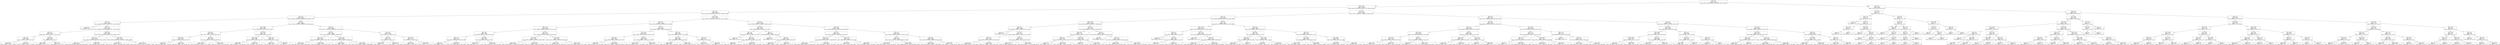 digraph Tree {
node [shape=box] ;
0 [label="X[1] <= 0.5\ngini = 0.767\nsamples = 11105385\nvalue = [3314269, 5203193, 2016, 5143357, 28483, 1815713, 2062118]"] ;
1 [label="X[10] <= 231.5\ngini = 0.766\nsamples = 11059081\nvalue = [3243119, 5203193, 2000, 5143244, 27720, 1814326, 2062082]"] ;
0 -> 1 [labeldistance=2.5, labelangle=45, headlabel="True"] ;
2 [label="X[9] <= 2.5\ngini = 0.769\nsamples = 9110983\nvalue = [2540346, 4092312, 1689, 4347250, 22301, 1609090, 1802863]"] ;
1 -> 2 ;
3 [label="X[0] <= 0.5\ngini = 0.765\nsamples = 5973895\nvalue = [1613433, 2604892, 427, 2987998, 20488, 1450908, 774837]"] ;
2 -> 3 ;
4 [label="X[8] <= 1.5\ngini = 0.779\nsamples = 3635846\nvalue = [1415596, 805326, 417, 1693342, 17127, 1159702, 662326]"] ;
3 -> 4 ;
5 [label="gini = 0.0\nsamples = 643165\nvalue = [1017210, 0, 0, 0, 0, 0, 0]"] ;
4 -> 5 ;
6 [label="X[9] <= 0.5\ngini = 0.757\nsamples = 2992681\nvalue = [398386, 805326, 417, 1693342, 17127, 1159702, 662326]"] ;
4 -> 6 ;
7 [label="X[8] <= 2.5\ngini = 0.718\nsamples = 437281\nvalue = [88833, 134177, 69, 252677, 0, 3210, 212612]"] ;
6 -> 7 ;
8 [label="X[5] <= 0.5\ngini = 0.646\nsamples = 379250\nvalue = [0, 134177, 0, 252677, 0, 0, 212612]"] ;
7 -> 8 ;
9 [label="gini = 0.591\nsamples = 57613\nvalue = [0, 10601, 0, 35720, 0, 0, 44934]"] ;
8 -> 9 ;
10 [label="gini = 0.65\nsamples = 321637\nvalue = [0, 123576, 0, 216957, 0, 0, 167678]"] ;
8 -> 10 ;
11 [label="X[4] <= 10.5\ngini = 0.069\nsamples = 58031\nvalue = [88833, 0, 69, 0, 0, 3210, 0]"] ;
7 -> 11 ;
12 [label="gini = 0.038\nsamples = 36509\nvalue = [56954, 0, 64, 0, 0, 1075, 0]"] ;
11 -> 12 ;
13 [label="gini = 0.118\nsamples = 21522\nvalue = [31879, 0, 5, 0, 0, 2135, 0]"] ;
11 -> 13 ;
14 [label="X[10] <= 29.5\ngini = 0.746\nsamples = 2555400\nvalue = [309553, 671149, 348, 1440665, 17127, 1156492, 449714]"] ;
6 -> 14 ;
15 [label="X[5] <= 2.5\ngini = 0.742\nsamples = 422358\nvalue = [59194, 65566, 185, 205131, 3306, 235626, 100356]"] ;
14 -> 15 ;
16 [label="gini = 0.74\nsamples = 415505\nvalue = [57610, 64606, 185, 201929, 3306, 235530, 95267]"] ;
15 -> 16 ;
17 [label="gini = 0.669\nsamples = 6853\nvalue = [1584, 960, 0, 3202, 0, 96, 5089]"] ;
15 -> 17 ;
18 [label="X[10] <= 95.5\ngini = 0.743\nsamples = 2133042\nvalue = [250359, 605583, 163, 1235534, 13821, 920866, 349358]"] ;
14 -> 18 ;
19 [label="gini = 0.731\nsamples = 1100766\nvalue = [127787, 311369, 85, 703977, 5942, 420675, 171864]"] ;
18 -> 19 ;
20 [label="gini = 0.751\nsamples = 1032276\nvalue = [122572, 294214, 78, 531557, 7879, 500191, 177494]"] ;
18 -> 20 ;
21 [label="X[5] <= 0.5\ngini = 0.631\nsamples = 2338049\nvalue = [197837, 1799566, 10, 1294656, 3361, 291206, 112511]"] ;
3 -> 21 ;
22 [label="X[2] <= 133.5\ngini = 0.666\nsamples = 179611\nvalue = [8058, 85451, 0, 132573, 98, 41047, 16591]"] ;
21 -> 22 ;
23 [label="X[4] <= 2.5\ngini = 0.665\nsamples = 170458\nvalue = [7631, 77770, 0, 128012, 92, 39860, 16031]"] ;
22 -> 23 ;
24 [label="X[7] <= 125.5\ngini = 0.619\nsamples = 32027\nvalue = [874, 22151, 0, 20814, 22, 6261, 204]"] ;
23 -> 24 ;
25 [label="gini = 0.56\nsamples = 9333\nvalue = [221, 8309, 0, 4937, 2, 1180, 26]"] ;
24 -> 25 ;
26 [label="gini = 0.63\nsamples = 22694\nvalue = [653, 13842, 0, 15877, 20, 5081, 178]"] ;
24 -> 26 ;
27 [label="X[0] <= 1.5\ngini = 0.666\nsamples = 138431\nvalue = [6757, 55619, 0, 107198, 70, 33599, 15827]"] ;
23 -> 27 ;
28 [label="gini = 0.654\nsamples = 125968\nvalue = [5245, 43435, 0, 102480, 27, 32725, 15366]"] ;
27 -> 28 ;
29 [label="gini = 0.556\nsamples = 12463\nvalue = [1512, 12184, 0, 4718, 43, 874, 461]"] ;
27 -> 29 ;
30 [label="X[2] <= 135.5\ngini = 0.607\nsamples = 9153\nvalue = [427, 7681, 0, 4561, 6, 1187, 560]"] ;
22 -> 30 ;
31 [label="X[2] <= 134.5\ngini = 0.636\nsamples = 6598\nvalue = [328, 5027, 0, 3509, 5, 1011, 466]"] ;
30 -> 31 ;
32 [label="gini = 0.644\nsamples = 3505\nvalue = [183, 2662, 0, 1799, 5, 594, 256]"] ;
31 -> 32 ;
33 [label="gini = 0.627\nsamples = 3093\nvalue = [145, 2365, 0, 1710, 0, 417, 210]"] ;
31 -> 33 ;
34 [label="X[8] <= 2.5\ngini = 0.506\nsamples = 2555\nvalue = [99, 2654, 0, 1052, 1, 176, 94]"] ;
30 -> 34 ;
35 [label="gini = 0.49\nsamples = 2508\nvalue = [31, 2654, 0, 1052, 0, 175, 94]"] ;
34 -> 35 ;
36 [label="gini = 0.056\nsamples = 47\nvalue = [68, 0, 0, 0, 1, 1, 0]"] ;
34 -> 36 ;
37 [label="X[8] <= 2.5\ngini = 0.623\nsamples = 2158438\nvalue = [189779, 1714115, 10, 1162083, 3263, 250159, 95920]"] ;
21 -> 37 ;
38 [label="X[4] <= 3.5\ngini = 0.585\nsamples = 2049486\nvalue = [21998, 1714115, 0, 1162083, 0, 248908, 95920]"] ;
37 -> 38 ;
39 [label="X[2] <= 124.5\ngini = 0.516\nsamples = 470218\nvalue = [3984, 463815, 0, 223563, 0, 43922, 7806]"] ;
38 -> 39 ;
40 [label="gini = 0.579\nsamples = 145189\nvalue = [808, 117197, 0, 89789, 0, 18079, 3555]"] ;
39 -> 40 ;
41 [label="gini = 0.474\nsamples = 325029\nvalue = [3176, 346618, 0, 133774, 0, 25843, 4251]"] ;
39 -> 41 ;
42 [label="X[10] <= 18.5\ngini = 0.601\nsamples = 1579268\nvalue = [18014, 1250300, 0, 938520, 0, 204986, 88114]"] ;
38 -> 42 ;
43 [label="gini = 0.567\nsamples = 148036\nvalue = [1866, 135975, 0, 69256, 0, 19177, 7726]"] ;
42 -> 43 ;
44 [label="gini = 0.603\nsamples = 1431232\nvalue = [16148, 1114325, 0, 869264, 0, 185809, 80388]"] ;
42 -> 44 ;
45 [label="X[3] <= 72.5\ngini = 0.051\nsamples = 108952\nvalue = [167781, 0, 10, 0, 3263, 1251, 0]"] ;
37 -> 45 ;
46 [label="X[9] <= 1.5\ngini = 0.016\nsamples = 65781\nvalue = [103114, 0, 3, 0, 564, 275, 0]"] ;
45 -> 46 ;
47 [label="gini = 0.008\nsamples = 42079\nvalue = [66239, 0, 2, 0, 183, 70, 0]"] ;
46 -> 47 ;
48 [label="gini = 0.031\nsamples = 23702\nvalue = [36875, 0, 1, 0, 381, 205, 0]"] ;
46 -> 48 ;
49 [label="X[10] <= 59.5\ngini = 0.103\nsamples = 43171\nvalue = [64667, 0, 7, 0, 2699, 976, 0]"] ;
45 -> 49 ;
50 [label="gini = 0.044\nsamples = 40648\nvalue = [62920, 0, 7, 0, 928, 489, 0]"] ;
49 -> 50 ;
51 [label="gini = 0.599\nsamples = 2523\nvalue = [1747, 0, 0, 0, 1771, 487, 0]"] ;
49 -> 51 ;
52 [label="X[2] <= 126.5\ngini = 0.756\nsamples = 3137088\nvalue = [926913, 1487420, 1262, 1359252, 1813, 158182, 1028026]"] ;
2 -> 52 ;
53 [label="X[0] <= 0.5\ngini = 0.761\nsamples = 1410094\nvalue = [476555, 563834, 487, 634763, 386, 67185, 487280]"] ;
52 -> 53 ;
54 [label="X[10] <= 76.5\ngini = 0.752\nsamples = 829176\nvalue = [393863, 180383, 487, 312849, 353, 51154, 372224]"] ;
53 -> 54 ;
55 [label="X[4] <= 6.5\ngini = 0.636\nsamples = 109473\nvalue = [94898, 22928, 27, 27661, 19, 3922, 23193]"] ;
54 -> 55 ;
56 [label="X[8] <= 1.5\ngini = 0.71\nsamples = 64799\nvalue = [45657, 17600, 6, 18451, 19, 3825, 16688]"] ;
55 -> 56 ;
57 [label="gini = 0.0\nsamples = 24292\nvalue = [38239, 0, 0, 0, 0, 0, 0]"] ;
56 -> 57 ;
58 [label="gini = 0.756\nsamples = 40507\nvalue = [7418, 17600, 6, 18451, 19, 3825, 16688]"] ;
56 -> 58 ;
59 [label="X[7] <= 84.5\ngini = 0.479\nsamples = 44674\nvalue = [49241, 5328, 21, 9210, 0, 97, 6505]"] ;
55 -> 59 ;
60 [label="gini = 0.657\nsamples = 4103\nvalue = [3300, 709, 21, 1076, 0, 35, 1315]"] ;
59 -> 60 ;
61 [label="gini = 0.456\nsamples = 40571\nvalue = [45941, 4619, 0, 8134, 0, 62, 5190]"] ;
59 -> 61 ;
62 [label="X[5] <= 1.5\ngini = 0.754\nsamples = 719703\nvalue = [298965, 157455, 460, 285188, 334, 47232, 349031]"] ;
54 -> 62 ;
63 [label="X[7] <= 204.5\ngini = 0.739\nsamples = 482140\nvalue = [188754, 104828, 372, 197208, 98, 14666, 256631]"] ;
62 -> 63 ;
64 [label="gini = 0.736\nsamples = 287995\nvalue = [137614, 59963, 372, 101543, 98, 7923, 147790]"] ;
63 -> 64 ;
65 [label="gini = 0.728\nsamples = 194145\nvalue = [51140, 44865, 0, 95665, 0, 6743, 108841]"] ;
63 -> 65 ;
66 [label="X[7] <= 198.5\ngini = 0.772\nsamples = 237563\nvalue = [110211, 52627, 88, 87980, 236, 32566, 92400]"] ;
62 -> 66 ;
67 [label="gini = 0.756\nsamples = 137165\nvalue = [77509, 28977, 88, 42540, 233, 17549, 50272]"] ;
66 -> 67 ;
68 [label="gini = 0.775\nsamples = 100398\nvalue = [32702, 23650, 0, 45440, 3, 15017, 42128]"] ;
66 -> 68 ;
69 [label="X[0] <= 1.5\ngini = 0.679\nsamples = 580918\nvalue = [82692, 383451, 0, 321914, 33, 16031, 115056]"] ;
53 -> 69 ;
70 [label="X[2] <= 122.5\ngini = 0.672\nsamples = 497523\nvalue = [58216, 329753, 0, 283975, 14, 14026, 101120]"] ;
69 -> 70 ;
71 [label="X[2] <= 115.5\ngini = 0.683\nsamples = 221514\nvalue = [23934, 137244, 0, 129203, 6, 6872, 53432]"] ;
70 -> 71 ;
72 [label="gini = 0.698\nsamples = 1655\nvalue = [187, 686, 0, 445, 0, 154, 1190]"] ;
71 -> 72 ;
73 [label="gini = 0.682\nsamples = 219859\nvalue = [23747, 136558, 0, 128758, 6, 6718, 52242]"] ;
71 -> 73 ;
74 [label="X[8] <= 2.5\ngini = 0.661\nsamples = 276009\nvalue = [34282, 192509, 0, 154772, 8, 7154, 47688]"] ;
70 -> 74 ;
75 [label="gini = 0.611\nsamples = 255246\nvalue = [1747, 192509, 0, 154772, 0, 7025, 47688]"] ;
74 -> 75 ;
76 [label="gini = 0.008\nsamples = 20763\nvalue = [32535, 0, 0, 0, 8, 129, 0]"] ;
74 -> 76 ;
77 [label="X[8] <= 2.5\ngini = 0.706\nsamples = 83395\nvalue = [24476, 53698, 0, 37939, 19, 2005, 13936]"] ;
69 -> 77 ;
78 [label="X[7] <= 210.5\ngini = 0.621\nsamples = 68980\nvalue = [1863, 53698, 0, 37939, 0, 1889, 13936]"] ;
77 -> 78 ;
79 [label="gini = 0.608\nsamples = 44039\nvalue = [1284, 37465, 0, 20106, 0, 1230, 9625]"] ;
78 -> 79 ;
80 [label="gini = 0.617\nsamples = 24941\nvalue = [579, 16233, 0, 17833, 0, 659, 4311]"] ;
78 -> 80 ;
81 [label="X[0] <= 6.5\ngini = 0.012\nsamples = 14415\nvalue = [22613, 0, 0, 0, 19, 116, 0]"] ;
77 -> 81 ;
82 [label="gini = 0.01\nsamples = 13826\nvalue = [21724, 0, 0, 0, 18, 95, 0]"] ;
81 -> 82 ;
83 [label="gini = 0.047\nsamples = 589\nvalue = [889, 0, 0, 0, 1, 21, 0]"] ;
81 -> 83 ;
84 [label="X[4] <= 2.5\ngini = 0.748\nsamples = 1726994\nvalue = [450358, 923586, 775, 724489, 1427, 90997, 540746]"] ;
52 -> 84 ;
85 [label="X[7] <= 122.5\ngini = 0.664\nsamples = 302482\nvalue = [58569, 237269, 138, 107061, 0, 974, 73957]"] ;
84 -> 85 ;
86 [label="X[8] <= 1.5\ngini = 0.555\nsamples = 97801\nvalue = [13071, 97027, 131, 26461, 0, 344, 17209]"] ;
85 -> 86 ;
87 [label="gini = 0.0\nsamples = 4413\nvalue = [7023, 0, 0, 0, 0, 0, 0]"] ;
86 -> 87 ;
88 [label="X[5] <= 0.5\ngini = 0.518\nsamples = 93388\nvalue = [6048, 97027, 131, 26461, 0, 344, 17209]"] ;
86 -> 88 ;
89 [label="gini = 0.635\nsamples = 13117\nvalue = [1211, 10383, 66, 6151, 0, 104, 2611]"] ;
88 -> 89 ;
90 [label="gini = 0.492\nsamples = 80271\nvalue = [4837, 86644, 65, 20310, 0, 240, 14598]"] ;
88 -> 90 ;
91 [label="X[8] <= 1.5\ngini = 0.7\nsamples = 204681\nvalue = [45498, 140242, 7, 80600, 0, 630, 56748]"] ;
85 -> 91 ;
92 [label="gini = 0.0\nsamples = 19265\nvalue = [30589, 0, 0, 0, 0, 0, 0]"] ;
91 -> 92 ;
93 [label="X[8] <= 2.5\ngini = 0.655\nsamples = 185416\nvalue = [14909, 140242, 7, 80600, 0, 630, 56748]"] ;
91 -> 93 ;
94 [label="gini = 0.619\nsamples = 175582\nvalue = [0, 140242, 0, 80600, 0, 0, 56748]"] ;
93 -> 94 ;
95 [label="gini = 0.079\nsamples = 9834\nvalue = [14909, 0, 7, 0, 0, 630, 0]"] ;
93 -> 95 ;
96 [label="X[5] <= 0.5\ngini = 0.758\nsamples = 1424512\nvalue = [391789, 686317, 637, 617428, 1427, 90023, 466789]"] ;
84 -> 96 ;
97 [label="X[0] <= 0.5\ngini = 0.757\nsamples = 238895\nvalue = [59441, 63146, 351, 121919, 323, 24408, 108572]"] ;
96 -> 97 ;
98 [label="X[3] <= 74.5\ngini = 0.752\nsamples = 153907\nvalue = [49638, 25071, 350, 65015, 272, 19493, 83829]"] ;
97 -> 98 ;
99 [label="gini = 0.764\nsamples = 103455\nvalue = [35392, 21840, 278, 48679, 213, 11549, 45701]"] ;
98 -> 99 ;
100 [label="gini = 0.688\nsamples = 50452\nvalue = [14246, 3231, 72, 16336, 59, 7944, 38128]"] ;
98 -> 100 ;
101 [label="X[10] <= 123.5\ngini = 0.7\nsamples = 84988\nvalue = [9803, 38075, 1, 56904, 51, 4915, 24743]"] ;
97 -> 101 ;
102 [label="gini = 0.689\nsamples = 51305\nvalue = [6687, 15171, 1, 37870, 37, 3432, 17836]"] ;
101 -> 102 ;
103 [label="gini = 0.669\nsamples = 33683\nvalue = [3116, 22904, 0, 19034, 14, 1483, 6907]"] ;
101 -> 103 ;
104 [label="X[0] <= 0.5\ngini = 0.751\nsamples = 1185617\nvalue = [332348, 623171, 286, 495509, 1104, 65615, 358217]"] ;
96 -> 104 ;
105 [label="X[4] <= 4.5\ngini = 0.762\nsamples = 575129\nvalue = [227781, 141213, 275, 208852, 698, 49197, 282429]"] ;
104 -> 105 ;
106 [label="gini = 0.704\nsamples = 160268\nvalue = [40795, 57298, 73, 44779, 3, 851, 110174]"] ;
105 -> 106 ;
107 [label="gini = 0.766\nsamples = 414861\nvalue = [186986, 83915, 202, 164073, 695, 48346, 172255]"] ;
105 -> 107 ;
108 [label="X[8] <= 2.5\ngini = 0.645\nsamples = 610488\nvalue = [104567, 481958, 11, 286657, 406, 16418, 75788]"] ;
104 -> 108 ;
109 [label="gini = 0.574\nsamples = 548299\nvalue = [8370, 481958, 0, 286657, 0, 14668, 75788]"] ;
108 -> 109 ;
110 [label="gini = 0.043\nsamples = 62189\nvalue = [96197, 0, 11, 0, 406, 1750, 0]"] ;
108 -> 110 ;
111 [label="X[2] <= 130.5\ngini = 0.74\nsamples = 1948098\nvalue = [702773, 1110881, 311, 795994, 5419, 205236, 259219]"] ;
1 -> 111 ;
112 [label="X[9] <= 2.5\ngini = 0.735\nsamples = 1481777\nvalue = [584986, 849957, 243, 582979, 1930, 140669, 182384]"] ;
111 -> 112 ;
113 [label="X[10] <= 239.5\ngini = 0.732\nsamples = 1006835\nvalue = [407784, 582500, 53, 389078, 1807, 126609, 83580]"] ;
112 -> 113 ;
114 [label="X[8] <= 1.5\ngini = 0.722\nsamples = 568983\nvalue = [238276, 339155, 11, 217639, 796, 62713, 40679]"] ;
113 -> 114 ;
115 [label="gini = 0.0\nsamples = 77066\nvalue = [121457, 0, 0, 0, 0, 0, 0]"] ;
114 -> 115 ;
116 [label="X[7] <= 142.5\ngini = 0.7\nsamples = 491917\nvalue = [116819, 339155, 11, 217639, 796, 62713, 40679]"] ;
114 -> 116 ;
117 [label="X[0] <= 0.5\ngini = 0.716\nsamples = 213976\nvalue = [54900, 135711, 6, 99365, 523, 26814, 21048]"] ;
116 -> 117 ;
118 [label="gini = 0.78\nsamples = 104025\nvalue = [37323, 39260, 6, 46811, 512, 21796, 18821]"] ;
117 -> 118 ;
119 [label="gini = 0.59\nsamples = 109951\nvalue = [17577, 96451, 0, 52554, 11, 5018, 2227]"] ;
117 -> 119 ;
120 [label="X[5] <= 0.5\ngini = 0.685\nsamples = 277941\nvalue = [61919, 203444, 5, 118274, 273, 35899, 19631]"] ;
116 -> 120 ;
121 [label="gini = 0.715\nsamples = 11330\nvalue = [769, 3250, 0, 6498, 39, 6054, 1361]"] ;
120 -> 121 ;
122 [label="gini = 0.676\nsamples = 266611\nvalue = [61150, 200194, 5, 111776, 234, 29845, 18270]"] ;
120 -> 122 ;
123 [label="X[9] <= 0.5\ngini = 0.743\nsamples = 437852\nvalue = [169508, 243345, 42, 171439, 1011, 63896, 42901]"] ;
113 -> 123 ;
124 [label="X[0] <= 0.5\ngini = 0.732\nsamples = 71133\nvalue = [35701, 33863, 3, 26755, 0, 226, 15775]"] ;
123 -> 124 ;
125 [label="X[8] <= 1.5\ngini = 0.728\nsamples = 57502\nvalue = [33758, 21667, 3, 20218, 0, 226, 14766]"] ;
124 -> 125 ;
126 [label="gini = 0.0\nsamples = 11443\nvalue = [18064, 0, 0, 0, 0, 0, 0]"] ;
125 -> 126 ;
127 [label="gini = 0.745\nsamples = 46059\nvalue = [15694, 21667, 3, 20218, 0, 226, 14766]"] ;
125 -> 127 ;
128 [label="X[7] <= 124.5\ngini = 0.583\nsamples = 13631\nvalue = [1943, 12196, 0, 6537, 0, 0, 1009]"] ;
124 -> 128 ;
129 [label="gini = 0.59\nsamples = 8337\nvalue = [1117, 7323, 0, 4171, 0, 0, 715]"] ;
128 -> 129 ;
130 [label="gini = 0.569\nsamples = 5294\nvalue = [826, 4873, 0, 2366, 0, 0, 294]"] ;
128 -> 130 ;
131 [label="X[8] <= 1.5\ngini = 0.74\nsamples = 366719\nvalue = [133807, 209482, 39, 144684, 1011, 63670, 27126]"] ;
123 -> 131 ;
132 [label="gini = 0.0\nsamples = 47974\nvalue = [75595, 0, 0, 0, 0, 0, 0]"] ;
131 -> 132 ;
133 [label="X[0] <= 0.5\ngini = 0.713\nsamples = 318745\nvalue = [58212, 209482, 39, 144684, 1011, 63670, 27126]"] ;
131 -> 133 ;
134 [label="gini = 0.786\nsamples = 143986\nvalue = [44491, 48732, 38, 62521, 993, 48472, 22523]"] ;
133 -> 134 ;
135 [label="gini = 0.568\nsamples = 174759\nvalue = [13721, 160750, 1, 82163, 18, 15198, 4603]"] ;
133 -> 135 ;
136 [label="X[0] <= 0.5\ngini = 0.734\nsamples = 474942\nvalue = [177202, 267457, 190, 193901, 123, 14060, 98804]"] ;
112 -> 136 ;
137 [label="X[10] <= 234.5\ngini = 0.735\nsamples = 221316\nvalue = [133247, 49409, 190, 80971, 89, 11005, 76052]"] ;
136 -> 137 ;
138 [label="X[8] <= 1.5\ngini = 0.67\nsamples = 36909\nvalue = [28277, 4599, 0, 13895, 3, 1317, 10197]"] ;
137 -> 138 ;
139 [label="gini = 0.0\nsamples = 10556\nvalue = [16755, 0, 0, 0, 0, 0, 0]"] ;
138 -> 139 ;
140 [label="X[5] <= 0.5\ngini = 0.738\nsamples = 26353\nvalue = [11522, 4599, 0, 13895, 3, 1317, 10197]"] ;
138 -> 140 ;
141 [label="gini = 0.647\nsamples = 5158\nvalue = [912, 173, 0, 3510, 0, 374, 3175]"] ;
140 -> 141 ;
142 [label="gini = 0.74\nsamples = 21195\nvalue = [10610, 4426, 0, 10385, 3, 943, 7022]"] ;
140 -> 142 ;
143 [label="X[8] <= 1.5\ngini = 0.744\nsamples = 184407\nvalue = [104970, 44810, 190, 67076, 86, 9688, 65855]"] ;
137 -> 143 ;
144 [label="gini = 0.0\nsamples = 38765\nvalue = [61430, 0, 0, 0, 0, 0, 0]"] ;
143 -> 144 ;
145 [label="X[4] <= 6.5\ngini = 0.76\nsamples = 145642\nvalue = [43540, 44810, 190, 67076, 86, 9688, 65855]"] ;
143 -> 145 ;
146 [label="gini = 0.775\nsamples = 76776\nvalue = [19859, 28504, 86, 34065, 86, 9382, 29853]"] ;
145 -> 146 ;
147 [label="gini = 0.732\nsamples = 68866\nvalue = [23681, 16306, 104, 33011, 0, 306, 36002]"] ;
145 -> 147 ;
148 [label="X[5] <= 0.5\ngini = 0.609\nsamples = 253626\nvalue = [43955, 218048, 0, 112930, 34, 3055, 22752]"] ;
136 -> 148 ;
149 [label="X[4] <= 6.5\ngini = 0.678\nsamples = 22525\nvalue = [2562, 11308, 0, 15631, 5, 674, 5474]"] ;
148 -> 149 ;
150 [label="X[8] <= 2.5\ngini = 0.682\nsamples = 10456\nvalue = [1169, 5843, 0, 6830, 5, 665, 2003]"] ;
149 -> 150 ;
151 [label="gini = 0.639\nsamples = 9732\nvalue = [34, 5843, 0, 6830, 0, 664, 2003]"] ;
150 -> 151 ;
152 [label="gini = 0.01\nsamples = 724\nvalue = [1135, 0, 0, 0, 5, 1, 0]"] ;
150 -> 152 ;
153 [label="X[7] <= 130.5\ngini = 0.669\nsamples = 12069\nvalue = [1393, 5465, 0, 8801, 0, 9, 3471]"] ;
149 -> 153 ;
154 [label="gini = 0.69\nsamples = 2826\nvalue = [433, 1449, 0, 1830, 0, 5, 761]"] ;
153 -> 154 ;
155 [label="gini = 0.66\nsamples = 9243\nvalue = [960, 4016, 0, 6971, 0, 4, 2710]"] ;
153 -> 155 ;
156 [label="X[0] <= 1.5\ngini = 0.593\nsamples = 231101\nvalue = [41393, 206740, 0, 97299, 29, 2381, 17278]"] ;
148 -> 156 ;
157 [label="X[2] <= 124.5\ngini = 0.561\nsamples = 189789\nvalue = [28502, 182250, 0, 71607, 28, 2084, 15189]"] ;
156 -> 157 ;
158 [label="gini = 0.534\nsamples = 101185\nvalue = [16365, 102051, 0, 34364, 0, 757, 6204]"] ;
157 -> 158 ;
159 [label="gini = 0.589\nsamples = 88604\nvalue = [12137, 80199, 0, 37243, 28, 1327, 8985]"] ;
157 -> 159 ;
160 [label="X[10] <= 243.5\ngini = 0.666\nsamples = 41312\nvalue = [12891, 24490, 0, 25692, 1, 297, 2089]"] ;
156 -> 160 ;
161 [label="gini = 0.668\nsamples = 36723\nvalue = [11883, 20705, 0, 23465, 1, 269, 1855]"] ;
160 -> 161 ;
162 [label="gini = 0.616\nsamples = 4589\nvalue = [1008, 3785, 0, 2227, 0, 28, 234]"] ;
160 -> 162 ;
163 [label="X[0] <= 0.5\ngini = 0.747\nsamples = 466321\nvalue = [117787, 260924, 68, 213015, 3489, 64567, 76835]"] ;
111 -> 163 ;
164 [label="X[6] <= 35.5\ngini = 0.792\nsamples = 236072\nvalue = [89011, 71949, 66, 97343, 2625, 50541, 61455]"] ;
163 -> 164 ;
165 [label="X[9] <= 2.5\ngini = 0.789\nsamples = 119530\nvalue = [37082, 44165, 63, 49345, 670, 21822, 36038]"] ;
164 -> 165 ;
166 [label="X[10] <= 248.5\ngini = 0.78\nsamples = 84868\nvalue = [27331, 34193, 19, 38408, 655, 19120, 14698]"] ;
165 -> 166 ;
167 [label="X[3] <= 40.5\ngini = 0.771\nsamples = 33944\nvalue = [8968, 10976, 10, 16744, 134, 12706, 4184]"] ;
166 -> 167 ;
168 [label="gini = 0.739\nsamples = 12670\nvalue = [2722, 7390, 0, 5550, 19, 3147, 1144]"] ;
167 -> 168 ;
169 [label="gini = 0.756\nsamples = 21274\nvalue = [6246, 3586, 10, 11194, 115, 9559, 3040]"] ;
167 -> 169 ;
170 [label="X[8] <= 1.5\ngini = 0.77\nsamples = 50924\nvalue = [18363, 23217, 9, 21664, 521, 6414, 10514]"] ;
166 -> 170 ;
171 [label="gini = 0.0\nsamples = 6595\nvalue = [10445, 0, 0, 0, 0, 0, 0]"] ;
170 -> 171 ;
172 [label="gini = 0.752\nsamples = 44329\nvalue = [7918, 23217, 9, 21664, 521, 6414, 10514]"] ;
170 -> 172 ;
173 [label="X[8] <= 2.5\ngini = 0.741\nsamples = 34662\nvalue = [9751, 9972, 44, 10937, 15, 2702, 21340]"] ;
165 -> 173 ;
174 [label="X[4] <= 4.5\ngini = 0.714\nsamples = 31468\nvalue = [4802, 9972, 0, 10937, 0, 2581, 21340]"] ;
173 -> 174 ;
175 [label="gini = 0.645\nsamples = 15733\nvalue = [1255, 6281, 0, 4916, 0, 0, 12415]"] ;
174 -> 175 ;
176 [label="gini = 0.757\nsamples = 15735\nvalue = [3547, 3691, 0, 6021, 0, 2581, 8925]"] ;
174 -> 176 ;
177 [label="X[4] <= 1.5\ngini = 0.068\nsamples = 3194\nvalue = [4949, 0, 44, 0, 15, 121, 0]"] ;
173 -> 177 ;
178 [label="gini = 0.254\nsamples = 62\nvalue = [90, 0, 5, 0, 0, 10, 0]"] ;
177 -> 178 ;
179 [label="gini = 0.064\nsamples = 3132\nvalue = [4859, 0, 39, 0, 15, 111, 0]"] ;
177 -> 179 ;
180 [label="X[7] <= 232.5\ngini = 0.785\nsamples = 116542\nvalue = [51929, 27784, 3, 47998, 1955, 28719, 25417]"] ;
164 -> 180 ;
181 [label="X[4] <= 7.5\ngini = 0.779\nsamples = 91434\nvalue = [45983, 21241, 3, 34461, 1791, 22213, 18377]"] ;
180 -> 181 ;
182 [label="X[8] <= 1.5\ngini = 0.779\nsamples = 45178\nvalue = [22199, 10711, 0, 16962, 565, 8350, 12288]"] ;
181 -> 182 ;
183 [label="gini = 0.0\nsamples = 7157\nvalue = [11315, 0, 0, 0, 0, 0, 0]"] ;
182 -> 183 ;
184 [label="gini = 0.792\nsamples = 38021\nvalue = [10884, 10711, 0, 16962, 565, 8350, 12288]"] ;
182 -> 184 ;
185 [label="X[2] <= 138.5\ngini = 0.772\nsamples = 46256\nvalue = [23784, 10530, 3, 17499, 1226, 13863, 6089]"] ;
181 -> 185 ;
186 [label="gini = 0.768\nsamples = 43819\nvalue = [23131, 10174, 3, 17286, 1226, 11987, 5375]"] ;
185 -> 186 ;
187 [label="gini = 0.682\nsamples = 2437\nvalue = [653, 356, 0, 213, 0, 1876, 714]"] ;
185 -> 187 ;
188 [label="X[8] <= 1.5\ngini = 0.776\nsamples = 25108\nvalue = [5946, 6543, 0, 13537, 164, 6506, 7040]"] ;
180 -> 188 ;
189 [label="gini = 0.0\nsamples = 2541\nvalue = [4023, 0, 0, 0, 0, 0, 0]"] ;
188 -> 189 ;
190 [label="X[9] <= 2.5\ngini = 0.748\nsamples = 22567\nvalue = [1923, 6543, 0, 13537, 164, 6506, 7040]"] ;
188 -> 190 ;
191 [label="gini = 0.725\nsamples = 14046\nvalue = [1000, 4171, 0, 9014, 160, 5518, 2360]"] ;
190 -> 191 ;
192 [label="gini = 0.726\nsamples = 8521\nvalue = [923, 2372, 0, 4523, 4, 988, 4680]"] ;
190 -> 192 ;
193 [label="X[5] <= 0.5\ngini = 0.619\nsamples = 230249\nvalue = [28776, 188975, 2, 115672, 864, 14026, 15380]"] ;
163 -> 193 ;
194 [label="X[10] <= 251.5\ngini = 0.699\nsamples = 18654\nvalue = [1949, 9144, 2, 12382, 33, 2057, 3756]"] ;
193 -> 194 ;
195 [label="X[10] <= 249.5\ngini = 0.697\nsamples = 16358\nvalue = [1691, 7149, 2, 11404, 31, 1900, 3511]"] ;
194 -> 195 ;
196 [label="X[10] <= 248.5\ngini = 0.676\nsamples = 7349\nvalue = [506, 4511, 0, 4505, 0, 712, 1312]"] ;
195 -> 196 ;
197 [label="gini = 0.68\nsamples = 4997\nvalue = [367, 2020, 0, 3736, 0, 655, 1086]"] ;
196 -> 197 ;
198 [label="gini = 0.493\nsamples = 2352\nvalue = [139, 2491, 0, 769, 0, 57, 226]"] ;
196 -> 198 ;
199 [label="X[0] <= 1.5\ngini = 0.689\nsamples = 9009\nvalue = [1185, 2638, 2, 6899, 31, 1188, 2199]"] ;
195 -> 199 ;
200 [label="gini = 0.676\nsamples = 8274\nvalue = [913, 2134, 2, 6578, 31, 1164, 2174]"] ;
199 -> 200 ;
201 [label="gini = 0.671\nsamples = 735\nvalue = [272, 504, 0, 321, 0, 24, 25]"] ;
199 -> 201 ;
202 [label="X[4] <= 11.5\ngini = 0.615\nsamples = 2296\nvalue = [258, 1995, 0, 978, 2, 157, 245]"] ;
194 -> 202 ;
203 [label="X[0] <= 4.5\ngini = 0.637\nsamples = 1977\nvalue = [226, 1600, 0, 905, 2, 153, 221]"] ;
202 -> 203 ;
204 [label="gini = 0.624\nsamples = 1939\nvalue = [162, 1600, 0, 904, 2, 153, 221]"] ;
203 -> 204 ;
205 [label="gini = 0.03\nsamples = 38\nvalue = [64, 0, 0, 1, 0, 0, 0]"] ;
203 -> 205 ;
206 [label="X[0] <= 4.0\ngini = 0.415\nsamples = 319\nvalue = [32, 395, 0, 73, 0, 4, 24]"] ;
202 -> 206 ;
207 [label="gini = 0.39\nsamples = 312\nvalue = [20, 395, 0, 73, 0, 4, 24]"] ;
206 -> 207 ;
208 [label="gini = 0.0\nsamples = 7\nvalue = [12, 0, 0, 0, 0, 0, 0]"] ;
206 -> 208 ;
209 [label="X[3] <= 41.5\ngini = 0.606\nsamples = 211595\nvalue = [26827, 179831, 0, 103290, 831, 11969, 11624]"] ;
193 -> 209 ;
210 [label="X[2] <= 133.5\ngini = 0.632\nsamples = 177550\nvalue = [24682, 138041, 0, 95172, 826, 11236, 10734]"] ;
209 -> 210 ;
211 [label="X[8] <= 2.5\ngini = 0.486\nsamples = 7965\nvalue = [586, 8570, 0, 2880, 0, 244, 370]"] ;
210 -> 211 ;
212 [label="gini = 0.443\nsamples = 7633\nvalue = [79, 8570, 0, 2880, 0, 232, 370]"] ;
211 -> 212 ;
213 [label="gini = 0.045\nsamples = 332\nvalue = [507, 0, 0, 0, 0, 12, 0]"] ;
211 -> 213 ;
214 [label="X[9] <= 2.5\ngini = 0.637\nsamples = 169585\nvalue = [24096, 129471, 0, 92292, 826, 10992, 10364]"] ;
210 -> 214 ;
215 [label="gini = 0.624\nsamples = 106644\nvalue = [11657, 82568, 0, 60225, 802, 9689, 3665]"] ;
214 -> 215 ;
216 [label="gini = 0.653\nsamples = 62941\nvalue = [12439, 46903, 0, 32067, 24, 1303, 6699]"] ;
214 -> 216 ;
217 [label="X[8] <= 2.5\ngini = 0.369\nsamples = 34045\nvalue = [2145, 41790, 0, 8118, 5, 733, 890]"] ;
209 -> 217 ;
218 [label="X[7] <= 200.5\ngini = 0.322\nsamples = 32773\nvalue = [192, 41790, 0, 8118, 0, 721, 890]"] ;
217 -> 218 ;
219 [label="gini = 0.279\nsamples = 26064\nvalue = [143, 34422, 0, 5615, 0, 361, 553]"] ;
218 -> 219 ;
220 [label="gini = 0.461\nsamples = 6709\nvalue = [49, 7368, 0, 2503, 0, 360, 337]"] ;
218 -> 220 ;
221 [label="X[0] <= 7.5\ngini = 0.017\nsamples = 1272\nvalue = [1953, 0, 0, 0, 5, 12, 0]"] ;
217 -> 221 ;
222 [label="gini = 0.008\nsamples = 1090\nvalue = [1681, 0, 0, 0, 2, 5, 0]"] ;
221 -> 222 ;
223 [label="gini = 0.069\nsamples = 182\nvalue = [272, 0, 0, 0, 3, 7, 0]"] ;
221 -> 223 ;
224 [label="X[8] <= 2.5\ngini = 0.062\nsamples = 46304\nvalue = [71150, 0, 16, 113, 763, 1387, 36]"] ;
0 -> 224 [labeldistance=2.5, labelangle=-45, headlabel="False"] ;
225 [label="X[7] <= 147.5\ngini = 0.611\nsamples = 131\nvalue = [52, 0, 0, 113, 0, 7, 36]"] ;
224 -> 225 ;
226 [label="X[8] <= 1.5\ngini = 0.473\nsamples = 99\nvalue = [39, 0, 0, 102, 0, 0, 10]"] ;
225 -> 226 ;
227 [label="gini = 0.0\nsamples = 28\nvalue = [39, 0, 0, 0, 0, 0, 0]"] ;
226 -> 227 ;
228 [label="X[6] <= 7.5\ngini = 0.163\nsamples = 71\nvalue = [0, 0, 0, 102, 0, 0, 10]"] ;
226 -> 228 ;
229 [label="X[1] <= 9.0\ngini = 0.198\nsamples = 4\nvalue = [0, 0, 0, 1, 0, 0, 8]"] ;
228 -> 229 ;
230 [label="gini = 0.0\nsamples = 3\nvalue = [0, 0, 0, 0, 0, 0, 8]"] ;
229 -> 230 ;
231 [label="gini = 0.0\nsamples = 1\nvalue = [0, 0, 0, 1, 0, 0, 0]"] ;
229 -> 231 ;
232 [label="X[3] <= 45.0\ngini = 0.038\nsamples = 67\nvalue = [0, 0, 0, 101, 0, 0, 2]"] ;
228 -> 232 ;
233 [label="gini = 0.0\nsamples = 63\nvalue = [0, 0, 0, 97, 0, 0, 0]"] ;
232 -> 233 ;
234 [label="X[9] <= 1.5\ngini = 0.444\nsamples = 4\nvalue = [0, 0, 0, 4, 0, 0, 2]"] ;
232 -> 234 ;
235 [label="gini = 0.0\nsamples = 2\nvalue = [0, 0, 0, 3, 0, 0, 0]"] ;
234 -> 235 ;
236 [label="X[0] <= 4.0\ngini = 0.444\nsamples = 2\nvalue = [0, 0, 0, 1, 0, 0, 2]"] ;
234 -> 236 ;
237 [label="gini = 0.0\nsamples = 1\nvalue = [0, 0, 0, 1, 0, 0, 0]"] ;
236 -> 237 ;
238 [label="gini = 0.0\nsamples = 1\nvalue = [0, 0, 0, 0, 0, 0, 2]"] ;
236 -> 238 ;
239 [label="X[6] <= 7.0\ngini = 0.688\nsamples = 32\nvalue = [13, 0, 0, 11, 0, 7, 26]"] ;
225 -> 239 ;
240 [label="X[2] <= 129.5\ngini = 0.334\nsamples = 17\nvalue = [0, 0, 0, 0, 0, 7, 26]"] ;
239 -> 240 ;
241 [label="X[10] <= 205.5\ngini = 0.48\nsamples = 8\nvalue = [0, 0, 0, 0, 0, 6, 9]"] ;
240 -> 241 ;
242 [label="gini = 0.0\nsamples = 1\nvalue = [0, 0, 0, 0, 0, 5, 0]"] ;
241 -> 242 ;
243 [label="X[7] <= 175.5\ngini = 0.18\nsamples = 7\nvalue = [0, 0, 0, 0, 0, 1, 9]"] ;
241 -> 243 ;
244 [label="gini = 0.0\nsamples = 4\nvalue = [0, 0, 0, 0, 0, 0, 6]"] ;
243 -> 244 ;
245 [label="X[9] <= 2.5\ngini = 0.375\nsamples = 3\nvalue = [0, 0, 0, 0, 0, 1, 3]"] ;
243 -> 245 ;
246 [label="gini = 0.0\nsamples = 1\nvalue = [0, 0, 0, 0, 0, 1, 0]"] ;
245 -> 246 ;
247 [label="gini = 0.0\nsamples = 2\nvalue = [0, 0, 0, 0, 0, 0, 3]"] ;
245 -> 247 ;
248 [label="X[1] <= 2.0\ngini = 0.105\nsamples = 9\nvalue = [0, 0, 0, 0, 0, 1, 17]"] ;
240 -> 248 ;
249 [label="X[9] <= 2.5\ngini = 0.111\nsamples = 8\nvalue = [0, 0, 0, 0, 0, 1, 16]"] ;
248 -> 249 ;
250 [label="X[5] <= 1.5\ngini = 0.18\nsamples = 5\nvalue = [0, 0, 0, 0, 0, 1, 9]"] ;
249 -> 250 ;
251 [label="gini = 0.0\nsamples = 3\nvalue = [0, 0, 0, 0, 0, 0, 5]"] ;
250 -> 251 ;
252 [label="gini = 0.32\nsamples = 2\nvalue = [0, 0, 0, 0, 0, 1, 4]"] ;
250 -> 252 ;
253 [label="gini = 0.0\nsamples = 3\nvalue = [0, 0, 0, 0, 0, 0, 7]"] ;
249 -> 253 ;
254 [label="gini = 0.0\nsamples = 1\nvalue = [0, 0, 0, 0, 0, 0, 1]"] ;
248 -> 254 ;
255 [label="X[2] <= 136.5\ngini = 0.497\nsamples = 15\nvalue = [13, 0, 0, 11, 0, 0, 0]"] ;
239 -> 255 ;
256 [label="X[7] <= 215.5\ngini = 0.391\nsamples = 10\nvalue = [11, 0, 0, 4, 0, 0, 0]"] ;
255 -> 256 ;
257 [label="gini = 0.0\nsamples = 5\nvalue = [7, 0, 0, 0, 0, 0, 0]"] ;
256 -> 257 ;
258 [label="X[3] <= 61.5\ngini = 0.5\nsamples = 5\nvalue = [4, 0, 0, 4, 0, 0, 0]"] ;
256 -> 258 ;
259 [label="gini = 0.0\nsamples = 3\nvalue = [4, 0, 0, 0, 0, 0, 0]"] ;
258 -> 259 ;
260 [label="gini = 0.0\nsamples = 2\nvalue = [0, 0, 0, 4, 0, 0, 0]"] ;
258 -> 260 ;
261 [label="X[8] <= 1.0\ngini = 0.346\nsamples = 5\nvalue = [2, 0, 0, 7, 0, 0, 0]"] ;
255 -> 261 ;
262 [label="gini = 0.0\nsamples = 1\nvalue = [2, 0, 0, 0, 0, 0, 0]"] ;
261 -> 262 ;
263 [label="gini = 0.0\nsamples = 4\nvalue = [0, 0, 0, 7, 0, 0, 0]"] ;
261 -> 263 ;
264 [label="X[9] <= 2.5\ngini = 0.058\nsamples = 46173\nvalue = [71098, 0, 16, 0, 763, 1380, 0]"] ;
224 -> 264 ;
265 [label="X[0] <= 50.5\ngini = 0.061\nsamples = 23870\nvalue = [36762, 0, 3, 0, 658, 525, 0]"] ;
264 -> 265 ;
266 [label="X[9] <= 0.5\ngini = 0.061\nsamples = 23860\nvalue = [36752, 0, 3, 0, 655, 522, 0]"] ;
265 -> 266 ;
267 [label="X[7] <= 116.5\ngini = 0.097\nsamples = 1850\nvalue = [2759, 0, 0, 0, 8, 140, 0]"] ;
266 -> 267 ;
268 [label="X[6] <= 1.5\ngini = 0.055\nsamples = 1011\nvalue = [1546, 0, 0, 0, 1, 44, 0]"] ;
267 -> 268 ;
269 [label="gini = 0.0\nsamples = 165\nvalue = [269, 0, 0, 0, 0, 0, 0]"] ;
268 -> 269 ;
270 [label="X[3] <= 74.5\ngini = 0.066\nsamples = 846\nvalue = [1277, 0, 0, 0, 1, 44, 0]"] ;
268 -> 270 ;
271 [label="gini = 0.086\nsamples = 593\nvalue = [897, 0, 0, 0, 1, 41, 0]"] ;
270 -> 271 ;
272 [label="gini = 0.016\nsamples = 253\nvalue = [380, 0, 0, 0, 0, 3, 0]"] ;
270 -> 272 ;
273 [label="X[2] <= 117.5\ngini = 0.145\nsamples = 839\nvalue = [1213, 0, 0, 0, 7, 96, 0]"] ;
267 -> 273 ;
274 [label="X[10] <= 86.5\ngini = 0.496\nsamples = 9\nvalue = [5, 0, 0, 0, 0, 6, 0]"] ;
273 -> 274 ;
275 [label="gini = 0.0\nsamples = 3\nvalue = [0, 0, 0, 0, 0, 4, 0]"] ;
274 -> 275 ;
276 [label="gini = 0.408\nsamples = 6\nvalue = [5, 0, 0, 0, 0, 2, 0]"] ;
274 -> 276 ;
277 [label="X[5] <= 0.5\ngini = 0.138\nsamples = 830\nvalue = [1208, 0, 0, 0, 7, 90, 0]"] ;
273 -> 277 ;
278 [label="gini = 0.187\nsamples = 112\nvalue = [163, 0, 0, 0, 0, 19, 0]"] ;
277 -> 278 ;
279 [label="gini = 0.13\nsamples = 718\nvalue = [1045, 0, 0, 0, 7, 71, 0]"] ;
277 -> 279 ;
280 [label="X[10] <= 59.5\ngini = 0.058\nsamples = 22010\nvalue = [33993, 0, 3, 0, 647, 382, 0]"] ;
266 -> 280 ;
281 [label="X[9] <= 1.5\ngini = 0.119\nsamples = 3583\nvalue = [5319, 0, 0, 0, 238, 117, 0]"] ;
280 -> 281 ;
282 [label="X[6] <= 20.5\ngini = 0.141\nsamples = 1480\nvalue = [2135, 0, 0, 0, 133, 40, 0]"] ;
281 -> 282 ;
283 [label="gini = 0.1\nsamples = 669\nvalue = [987, 0, 0, 0, 31, 23, 0]"] ;
282 -> 283 ;
284 [label="gini = 0.172\nsamples = 811\nvalue = [1148, 0, 0, 0, 102, 17, 0]"] ;
282 -> 284 ;
285 [label="X[4] <= 1.5\ngini = 0.104\nsamples = 2103\nvalue = [3184, 0, 0, 0, 105, 77, 0]"] ;
281 -> 285 ;
286 [label="gini = 0.485\nsamples = 54\nvalue = [53, 0, 0, 0, 27, 3, 0]"] ;
285 -> 286 ;
287 [label="gini = 0.089\nsamples = 2049\nvalue = [3131, 0, 0, 0, 78, 74, 0]"] ;
285 -> 287 ;
288 [label="X[10] <= 179.5\ngini = 0.045\nsamples = 18427\nvalue = [28674, 0, 3, 0, 409, 265, 0]"] ;
280 -> 288 ;
289 [label="X[2] <= 124.5\ngini = 0.058\nsamples = 9672\nvalue = [14820, 0, 3, 0, 253, 200, 0]"] ;
288 -> 289 ;
290 [label="gini = 0.091\nsamples = 1779\nvalue = [2681, 0, 3, 0, 63, 66, 0]"] ;
289 -> 290 ;
291 [label="gini = 0.051\nsamples = 7893\nvalue = [12139, 0, 0, 0, 190, 134, 0]"] ;
289 -> 291 ;
292 [label="X[2] <= 131.5\ngini = 0.031\nsamples = 8755\nvalue = [13854, 0, 0, 0, 156, 65, 0]"] ;
288 -> 292 ;
293 [label="gini = 0.027\nsamples = 7725\nvalue = [12223, 0, 0, 0, 118, 53, 0]"] ;
292 -> 293 ;
294 [label="gini = 0.058\nsamples = 1030\nvalue = [1631, 0, 0, 0, 38, 12, 0]"] ;
292 -> 294 ;
295 [label="X[1] <= 9.5\ngini = 0.539\nsamples = 10\nvalue = [10, 0, 0, 0, 3, 3, 0]"] ;
265 -> 295 ;
296 [label="X[3] <= 59.5\ngini = 0.5\nsamples = 3\nvalue = [0, 0, 0, 0, 3, 3, 0]"] ;
295 -> 296 ;
297 [label="gini = 0.0\nsamples = 2\nvalue = [0, 0, 0, 0, 3, 0, 0]"] ;
296 -> 297 ;
298 [label="gini = 0.0\nsamples = 1\nvalue = [0, 0, 0, 0, 0, 3, 0]"] ;
296 -> 298 ;
299 [label="gini = 0.0\nsamples = 7\nvalue = [10, 0, 0, 0, 0, 0, 0]"] ;
295 -> 299 ;
300 [label="X[6] <= 13.5\ngini = 0.054\nsamples = 22303\nvalue = [34336, 0, 13, 0, 105, 855, 0]"] ;
264 -> 300 ;
301 [label="X[10] <= 89.5\ngini = 0.032\nsamples = 8516\nvalue = [13322, 0, 0, 0, 33, 188, 0]"] ;
300 -> 301 ;
302 [label="X[2] <= 122.5\ngini = 0.057\nsamples = 1768\nvalue = [2727, 0, 0, 0, 8, 75, 0]"] ;
301 -> 302 ;
303 [label="X[2] <= 118.5\ngini = 0.078\nsamples = 1103\nvalue = [1677, 0, 0, 0, 5, 66, 0]"] ;
302 -> 303 ;
304 [label="X[10] <= 87.5\ngini = 0.057\nsamples = 884\nvalue = [1353, 0, 0, 0, 5, 36, 0]"] ;
303 -> 304 ;
305 [label="gini = 0.047\nsamples = 840\nvalue = [1293, 0, 0, 0, 5, 27, 0]"] ;
304 -> 305 ;
306 [label="gini = 0.227\nsamples = 44\nvalue = [60, 0, 0, 0, 0, 9, 0]"] ;
304 -> 306 ;
307 [label="X[7] <= 37.0\ngini = 0.155\nsamples = 219\nvalue = [324, 0, 0, 0, 0, 30, 0]"] ;
303 -> 307 ;
308 [label="gini = 0.272\nsamples = 83\nvalue = [103, 0, 0, 0, 0, 20, 0]"] ;
307 -> 308 ;
309 [label="gini = 0.083\nsamples = 136\nvalue = [221, 0, 0, 0, 0, 10, 0]"] ;
307 -> 309 ;
310 [label="X[7] <= 180.5\ngini = 0.022\nsamples = 665\nvalue = [1050, 0, 0, 0, 3, 9, 0]"] ;
302 -> 310 ;
311 [label="X[6] <= 8.0\ngini = 0.017\nsamples = 642\nvalue = [1014, 0, 0, 0, 3, 6, 0]"] ;
310 -> 311 ;
312 [label="gini = 0.0\nsamples = 208\nvalue = [323, 0, 0, 0, 0, 0, 0]"] ;
311 -> 312 ;
313 [label="gini = 0.025\nsamples = 434\nvalue = [691, 0, 0, 0, 3, 6, 0]"] ;
311 -> 313 ;
314 [label="X[7] <= 186.0\ngini = 0.142\nsamples = 23\nvalue = [36, 0, 0, 0, 0, 3, 0]"] ;
310 -> 314 ;
315 [label="gini = 0.48\nsamples = 3\nvalue = [2, 0, 0, 0, 0, 3, 0]"] ;
314 -> 315 ;
316 [label="gini = 0.0\nsamples = 20\nvalue = [34, 0, 0, 0, 0, 0, 0]"] ;
314 -> 316 ;
317 [label="X[10] <= 234.5\ngini = 0.025\nsamples = 6748\nvalue = [10595, 0, 0, 0, 25, 113, 0]"] ;
301 -> 317 ;
318 [label="X[1] <= 67.5\ngini = 0.022\nsamples = 6158\nvalue = [9705, 0, 0, 0, 21, 90, 0]"] ;
317 -> 318 ;
319 [label="X[0] <= 6.5\ngini = 0.022\nsamples = 6128\nvalue = [9668, 0, 0, 0, 21, 86, 0]"] ;
318 -> 319 ;
320 [label="gini = 0.021\nsamples = 5998\nvalue = [9473, 0, 0, 0, 17, 82, 0]"] ;
319 -> 320 ;
321 [label="gini = 0.076\nsamples = 130\nvalue = [195, 0, 0, 0, 4, 4, 0]"] ;
319 -> 321 ;
322 [label="X[0] <= 13.0\ngini = 0.176\nsamples = 30\nvalue = [37, 0, 0, 0, 0, 4, 0]"] ;
318 -> 322 ;
323 [label="gini = 0.139\nsamples = 29\nvalue = [37, 0, 0, 0, 0, 3, 0]"] ;
322 -> 323 ;
324 [label="gini = 0.0\nsamples = 1\nvalue = [0, 0, 0, 0, 0, 1, 0]"] ;
322 -> 324 ;
325 [label="X[7] <= 184.0\ngini = 0.057\nsamples = 590\nvalue = [890, 0, 0, 0, 4, 23, 0]"] ;
317 -> 325 ;
326 [label="X[0] <= 1.5\ngini = 0.05\nsamples = 576\nvalue = [869, 0, 0, 0, 4, 19, 0]"] ;
325 -> 326 ;
327 [label="gini = 0.043\nsamples = 529\nvalue = [803, 0, 0, 0, 4, 14, 0]"] ;
326 -> 327 ;
328 [label="gini = 0.131\nsamples = 47\nvalue = [66, 0, 0, 0, 0, 5, 0]"] ;
326 -> 328 ;
329 [label="X[1] <= 4.5\ngini = 0.269\nsamples = 14\nvalue = [21, 0, 0, 0, 0, 4, 0]"] ;
325 -> 329 ;
330 [label="gini = 0.0\nsamples = 7\nvalue = [12, 0, 0, 0, 0, 0, 0]"] ;
329 -> 330 ;
331 [label="gini = 0.426\nsamples = 7\nvalue = [9, 0, 0, 0, 0, 4, 0]"] ;
329 -> 331 ;
332 [label="X[3] <= 76.5\ngini = 0.067\nsamples = 13787\nvalue = [21014, 0, 13, 0, 72, 667, 0]"] ;
300 -> 332 ;
333 [label="X[6] <= 20.5\ngini = 0.06\nsamples = 12967\nvalue = [19866, 0, 13, 0, 69, 546, 0]"] ;
332 -> 333 ;
334 [label="X[4] <= 11.5\ngini = 0.115\nsamples = 1860\nvalue = [2767, 0, 0, 0, 18, 162, 0]"] ;
333 -> 334 ;
335 [label="X[10] <= 103.5\ngini = 0.11\nsamples = 1802\nvalue = [2692, 0, 0, 0, 18, 148, 0]"] ;
334 -> 335 ;
336 [label="gini = 0.205\nsamples = 270\nvalue = [391, 0, 0, 0, 2, 49, 0]"] ;
335 -> 336 ;
337 [label="gini = 0.091\nsamples = 1532\nvalue = [2301, 0, 0, 0, 16, 99, 0]"] ;
335 -> 337 ;
338 [label="X[10] <= 123.5\ngini = 0.265\nsamples = 58\nvalue = [75, 0, 0, 0, 0, 14, 0]"] ;
334 -> 338 ;
339 [label="gini = 0.403\nsamples = 31\nvalue = [36, 0, 0, 0, 0, 14, 0]"] ;
338 -> 339 ;
340 [label="gini = 0.0\nsamples = 27\nvalue = [39, 0, 0, 0, 0, 0, 0]"] ;
338 -> 340 ;
341 [label="X[4] <= 11.5\ngini = 0.05\nsamples = 11107\nvalue = [17099, 0, 13, 0, 51, 384, 0]"] ;
333 -> 341 ;
342 [label="X[3] <= 40.5\ngini = 0.045\nsamples = 10824\nvalue = [16707, 0, 13, 0, 51, 328, 0]"] ;
341 -> 342 ;
343 [label="gini = 0.145\nsamples = 366\nvalue = [537, 0, 0, 0, 0, 46, 0]"] ;
342 -> 343 ;
344 [label="gini = 0.041\nsamples = 10458\nvalue = [16170, 0, 13, 0, 51, 282, 0]"] ;
342 -> 344 ;
345 [label="X[3] <= 64.5\ngini = 0.219\nsamples = 283\nvalue = [392, 0, 0, 0, 0, 56, 0]"] ;
341 -> 345 ;
346 [label="gini = 0.323\nsamples = 144\nvalue = [185, 0, 0, 0, 0, 47, 0]"] ;
345 -> 346 ;
347 [label="gini = 0.08\nsamples = 139\nvalue = [207, 0, 0, 0, 0, 9, 0]"] ;
345 -> 347 ;
348 [label="X[7] <= 96.5\ngini = 0.176\nsamples = 820\nvalue = [1148, 0, 0, 0, 3, 121, 0]"] ;
332 -> 348 ;
349 [label="X[7] <= 93.5\ngini = 0.459\nsamples = 187\nvalue = [185, 0, 0, 0, 0, 103, 0]"] ;
348 -> 349 ;
350 [label="X[4] <= 2.5\ngini = 0.014\nsamples = 91\nvalue = [145, 0, 0, 0, 0, 1, 0]"] ;
349 -> 350 ;
351 [label="gini = 0.32\nsamples = 4\nvalue = [4, 0, 0, 0, 0, 1, 0]"] ;
350 -> 351 ;
352 [label="gini = 0.0\nsamples = 87\nvalue = [141, 0, 0, 0, 0, 0, 0]"] ;
350 -> 352 ;
353 [label="X[10] <= 4.5\ngini = 0.405\nsamples = 96\nvalue = [40, 0, 0, 0, 0, 102, 0]"] ;
349 -> 353 ;
354 [label="gini = 0.206\nsamples = 42\nvalue = [7, 0, 0, 0, 0, 53, 0]"] ;
353 -> 354 ;
355 [label="gini = 0.481\nsamples = 54\nvalue = [33, 0, 0, 0, 0, 49, 0]"] ;
353 -> 355 ;
356 [label="X[4] <= 1.5\ngini = 0.042\nsamples = 633\nvalue = [963, 0, 0, 0, 3, 18, 0]"] ;
348 -> 356 ;
357 [label="gini = 0.0\nsamples = 323\nvalue = [512, 0, 0, 0, 0, 0, 0]"] ;
356 -> 357 ;
358 [label="X[1] <= 2.5\ngini = 0.086\nsamples = 310\nvalue = [451, 0, 0, 0, 3, 18, 0]"] ;
356 -> 358 ;
359 [label="gini = 0.161\nsamples = 130\nvalue = [186, 0, 0, 0, 0, 18, 0]"] ;
358 -> 359 ;
360 [label="gini = 0.022\nsamples = 180\nvalue = [265, 0, 0, 0, 3, 0, 0]"] ;
358 -> 360 ;
}